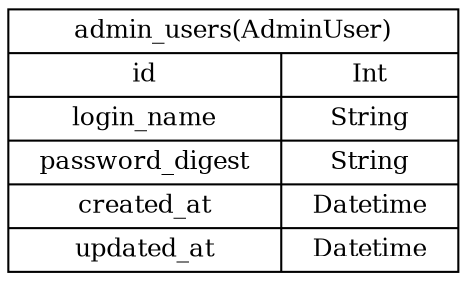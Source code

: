 digraph models {
  // general settings
  graph [rankdir=LR]; // draw graph from left to right
  node [shape=record, fontsize=12, width=3.0]; // fixed font size
  edge [arrowhead=crow, fontsize=12]; // ER diagram

  admin_users [label="admin_users(AdminUser)|{{id|login_name|password_digest|created_at|updated_at}|{Int|String|String|Datetime|Datetime}}"];
}